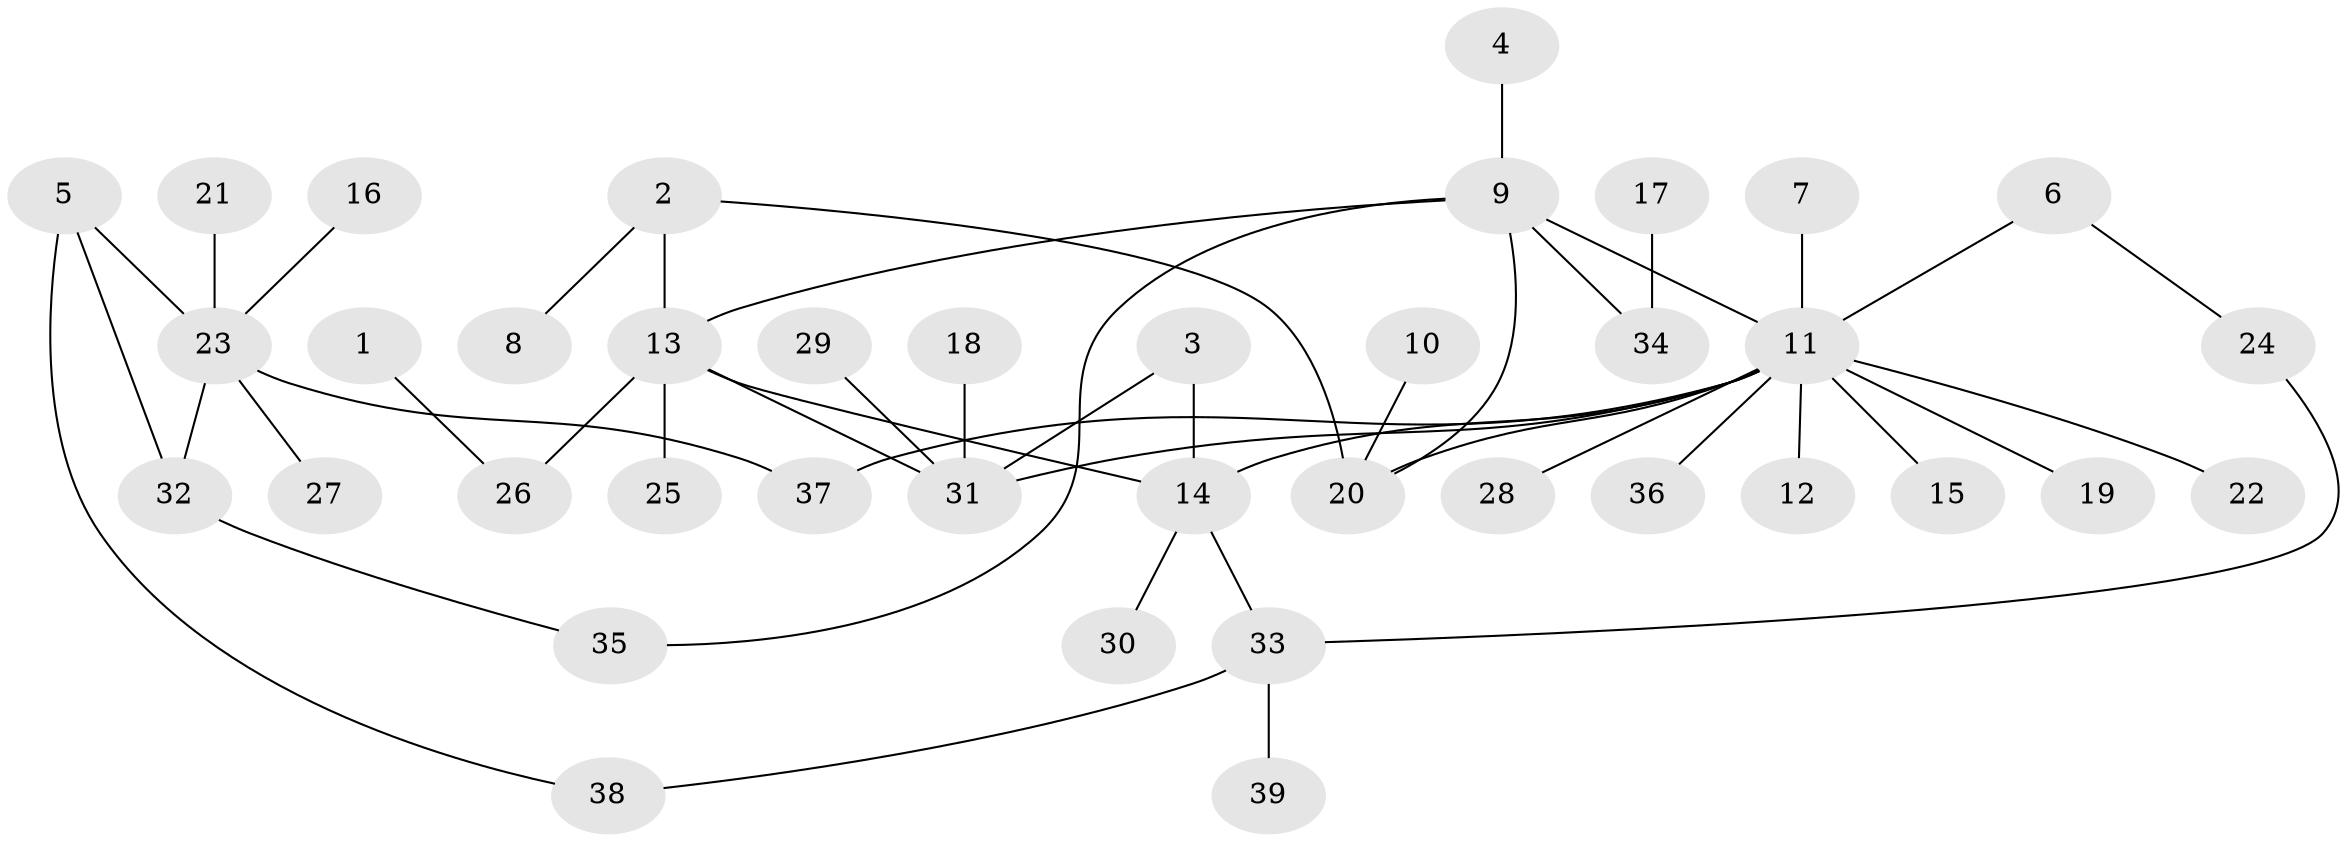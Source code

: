 // original degree distribution, {8: 0.038461538461538464, 4: 0.05128205128205128, 2: 0.15384615384615385, 3: 0.0641025641025641, 15: 0.01282051282051282, 7: 0.01282051282051282, 1: 0.6153846153846154, 6: 0.038461538461538464, 5: 0.01282051282051282}
// Generated by graph-tools (version 1.1) at 2025/01/03/09/25 03:01:40]
// undirected, 39 vertices, 47 edges
graph export_dot {
graph [start="1"]
  node [color=gray90,style=filled];
  1;
  2;
  3;
  4;
  5;
  6;
  7;
  8;
  9;
  10;
  11;
  12;
  13;
  14;
  15;
  16;
  17;
  18;
  19;
  20;
  21;
  22;
  23;
  24;
  25;
  26;
  27;
  28;
  29;
  30;
  31;
  32;
  33;
  34;
  35;
  36;
  37;
  38;
  39;
  1 -- 26 [weight=1.0];
  2 -- 8 [weight=1.0];
  2 -- 13 [weight=1.0];
  2 -- 20 [weight=1.0];
  3 -- 14 [weight=1.0];
  3 -- 31 [weight=1.0];
  4 -- 9 [weight=1.0];
  5 -- 23 [weight=1.0];
  5 -- 32 [weight=1.0];
  5 -- 38 [weight=1.0];
  6 -- 11 [weight=1.0];
  6 -- 24 [weight=1.0];
  7 -- 11 [weight=1.0];
  9 -- 11 [weight=1.0];
  9 -- 13 [weight=1.0];
  9 -- 20 [weight=1.0];
  9 -- 34 [weight=1.0];
  9 -- 35 [weight=1.0];
  10 -- 20 [weight=1.0];
  11 -- 12 [weight=1.0];
  11 -- 14 [weight=1.0];
  11 -- 15 [weight=1.0];
  11 -- 19 [weight=1.0];
  11 -- 20 [weight=1.0];
  11 -- 22 [weight=1.0];
  11 -- 28 [weight=1.0];
  11 -- 31 [weight=1.0];
  11 -- 36 [weight=1.0];
  11 -- 37 [weight=1.0];
  13 -- 14 [weight=1.0];
  13 -- 25 [weight=1.0];
  13 -- 26 [weight=1.0];
  13 -- 31 [weight=1.0];
  14 -- 30 [weight=1.0];
  14 -- 33 [weight=1.0];
  16 -- 23 [weight=1.0];
  17 -- 34 [weight=1.0];
  18 -- 31 [weight=1.0];
  21 -- 23 [weight=1.0];
  23 -- 27 [weight=1.0];
  23 -- 32 [weight=1.0];
  23 -- 37 [weight=1.0];
  24 -- 33 [weight=1.0];
  29 -- 31 [weight=1.0];
  32 -- 35 [weight=1.0];
  33 -- 38 [weight=1.0];
  33 -- 39 [weight=1.0];
}
